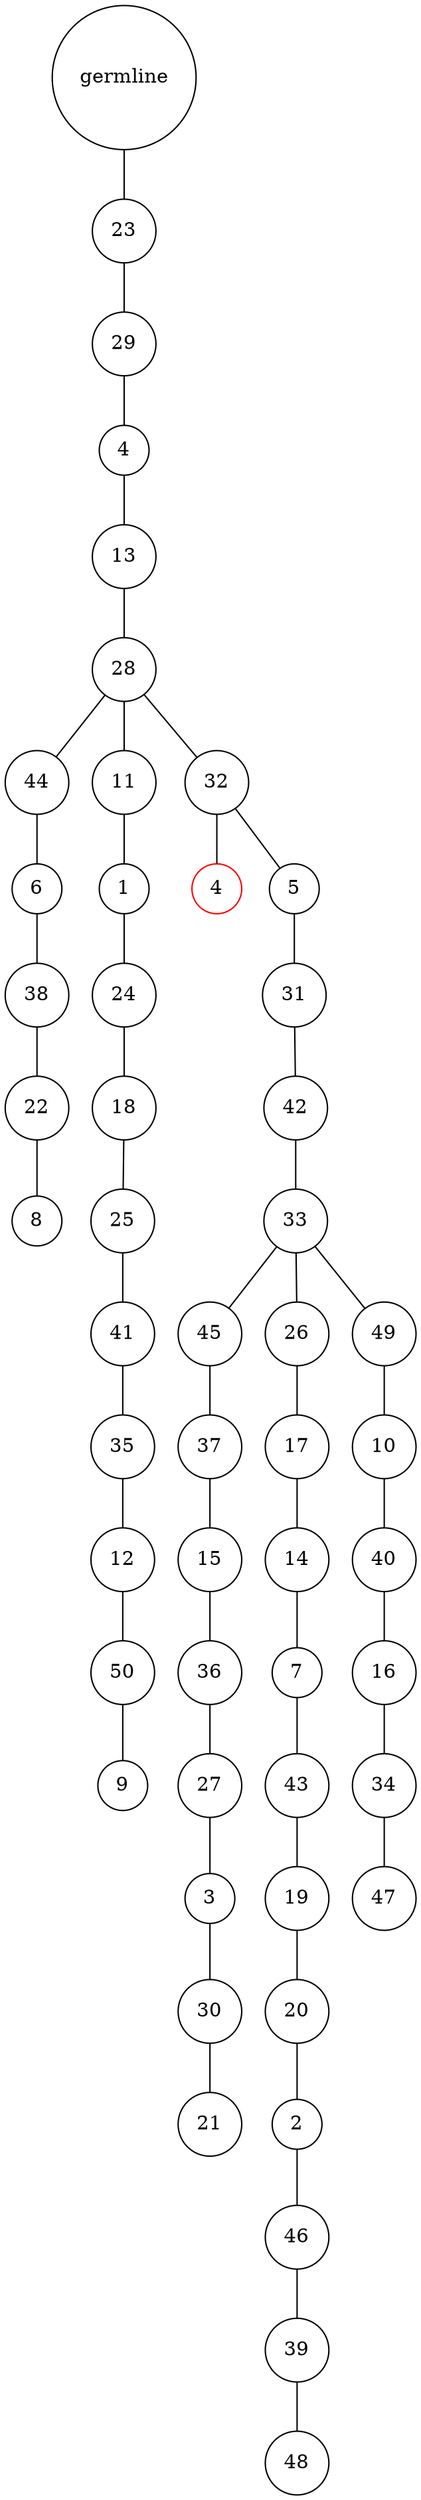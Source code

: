 graph {
	rankdir=UD;
	splines=line;
	node [shape=circle]
	"0x7f36bf3075e0" [label="germline"];
	"0x7f36bf307610" [label="23"];
	"0x7f36bf3075e0" -- "0x7f36bf307610" ;
	"0x7f36bf307640" [label="29"];
	"0x7f36bf307610" -- "0x7f36bf307640" ;
	"0x7f36bf307670" [label="4"];
	"0x7f36bf307640" -- "0x7f36bf307670" ;
	"0x7f36bf3076a0" [label="13"];
	"0x7f36bf307670" -- "0x7f36bf3076a0" ;
	"0x7f36bf3076d0" [label="28"];
	"0x7f36bf3076a0" -- "0x7f36bf3076d0" ;
	"0x7f36bf307700" [label="44"];
	"0x7f36bf3076d0" -- "0x7f36bf307700" ;
	"0x7f36bf307730" [label="6"];
	"0x7f36bf307700" -- "0x7f36bf307730" ;
	"0x7f36bf307760" [label="38"];
	"0x7f36bf307730" -- "0x7f36bf307760" ;
	"0x7f36bf307790" [label="22"];
	"0x7f36bf307760" -- "0x7f36bf307790" ;
	"0x7f36bf3077c0" [label="8"];
	"0x7f36bf307790" -- "0x7f36bf3077c0" ;
	"0x7f36bf3077f0" [label="11"];
	"0x7f36bf3076d0" -- "0x7f36bf3077f0" ;
	"0x7f36bf307820" [label="1"];
	"0x7f36bf3077f0" -- "0x7f36bf307820" ;
	"0x7f36bf307850" [label="24"];
	"0x7f36bf307820" -- "0x7f36bf307850" ;
	"0x7f36bf307880" [label="18"];
	"0x7f36bf307850" -- "0x7f36bf307880" ;
	"0x7f36bf3078b0" [label="25"];
	"0x7f36bf307880" -- "0x7f36bf3078b0" ;
	"0x7f36bf3078e0" [label="41"];
	"0x7f36bf3078b0" -- "0x7f36bf3078e0" ;
	"0x7f36bf307910" [label="35"];
	"0x7f36bf3078e0" -- "0x7f36bf307910" ;
	"0x7f36bf307940" [label="12"];
	"0x7f36bf307910" -- "0x7f36bf307940" ;
	"0x7f36bf307970" [label="50"];
	"0x7f36bf307940" -- "0x7f36bf307970" ;
	"0x7f36bf3079a0" [label="9"];
	"0x7f36bf307970" -- "0x7f36bf3079a0" ;
	"0x7f36bf3079d0" [label="32"];
	"0x7f36bf3076d0" -- "0x7f36bf3079d0" ;
	"0x7f36bf307a00" [label="4",color="red"];
	"0x7f36bf3079d0" -- "0x7f36bf307a00" ;
	"0x7f36bf307a30" [label="5"];
	"0x7f36bf3079d0" -- "0x7f36bf307a30" ;
	"0x7f36bf307a60" [label="31"];
	"0x7f36bf307a30" -- "0x7f36bf307a60" ;
	"0x7f36bf307a90" [label="42"];
	"0x7f36bf307a60" -- "0x7f36bf307a90" ;
	"0x7f36bf307ac0" [label="33"];
	"0x7f36bf307a90" -- "0x7f36bf307ac0" ;
	"0x7f36bf307af0" [label="45"];
	"0x7f36bf307ac0" -- "0x7f36bf307af0" ;
	"0x7f36bf307b20" [label="37"];
	"0x7f36bf307af0" -- "0x7f36bf307b20" ;
	"0x7f36bf307b50" [label="15"];
	"0x7f36bf307b20" -- "0x7f36bf307b50" ;
	"0x7f36bf307b80" [label="36"];
	"0x7f36bf307b50" -- "0x7f36bf307b80" ;
	"0x7f36bf307bb0" [label="27"];
	"0x7f36bf307b80" -- "0x7f36bf307bb0" ;
	"0x7f36bf307be0" [label="3"];
	"0x7f36bf307bb0" -- "0x7f36bf307be0" ;
	"0x7f36bf307c10" [label="30"];
	"0x7f36bf307be0" -- "0x7f36bf307c10" ;
	"0x7f36bf307c40" [label="21"];
	"0x7f36bf307c10" -- "0x7f36bf307c40" ;
	"0x7f36bf307c70" [label="26"];
	"0x7f36bf307ac0" -- "0x7f36bf307c70" ;
	"0x7f36bf307ca0" [label="17"];
	"0x7f36bf307c70" -- "0x7f36bf307ca0" ;
	"0x7f36bf307cd0" [label="14"];
	"0x7f36bf307ca0" -- "0x7f36bf307cd0" ;
	"0x7f36bf307d00" [label="7"];
	"0x7f36bf307cd0" -- "0x7f36bf307d00" ;
	"0x7f36bf307d30" [label="43"];
	"0x7f36bf307d00" -- "0x7f36bf307d30" ;
	"0x7f36bf307d60" [label="19"];
	"0x7f36bf307d30" -- "0x7f36bf307d60" ;
	"0x7f36bf307d90" [label="20"];
	"0x7f36bf307d60" -- "0x7f36bf307d90" ;
	"0x7f36bf307dc0" [label="2"];
	"0x7f36bf307d90" -- "0x7f36bf307dc0" ;
	"0x7f36bf307df0" [label="46"];
	"0x7f36bf307dc0" -- "0x7f36bf307df0" ;
	"0x7f36bf307e20" [label="39"];
	"0x7f36bf307df0" -- "0x7f36bf307e20" ;
	"0x7f36bf307e50" [label="48"];
	"0x7f36bf307e20" -- "0x7f36bf307e50" ;
	"0x7f36bf307e80" [label="49"];
	"0x7f36bf307ac0" -- "0x7f36bf307e80" ;
	"0x7f36bf307eb0" [label="10"];
	"0x7f36bf307e80" -- "0x7f36bf307eb0" ;
	"0x7f36bf307ee0" [label="40"];
	"0x7f36bf307eb0" -- "0x7f36bf307ee0" ;
	"0x7f36bf307f10" [label="16"];
	"0x7f36bf307ee0" -- "0x7f36bf307f10" ;
	"0x7f36bf307f40" [label="34"];
	"0x7f36bf307f10" -- "0x7f36bf307f40" ;
	"0x7f36bf307f70" [label="47"];
	"0x7f36bf307f40" -- "0x7f36bf307f70" ;
}

